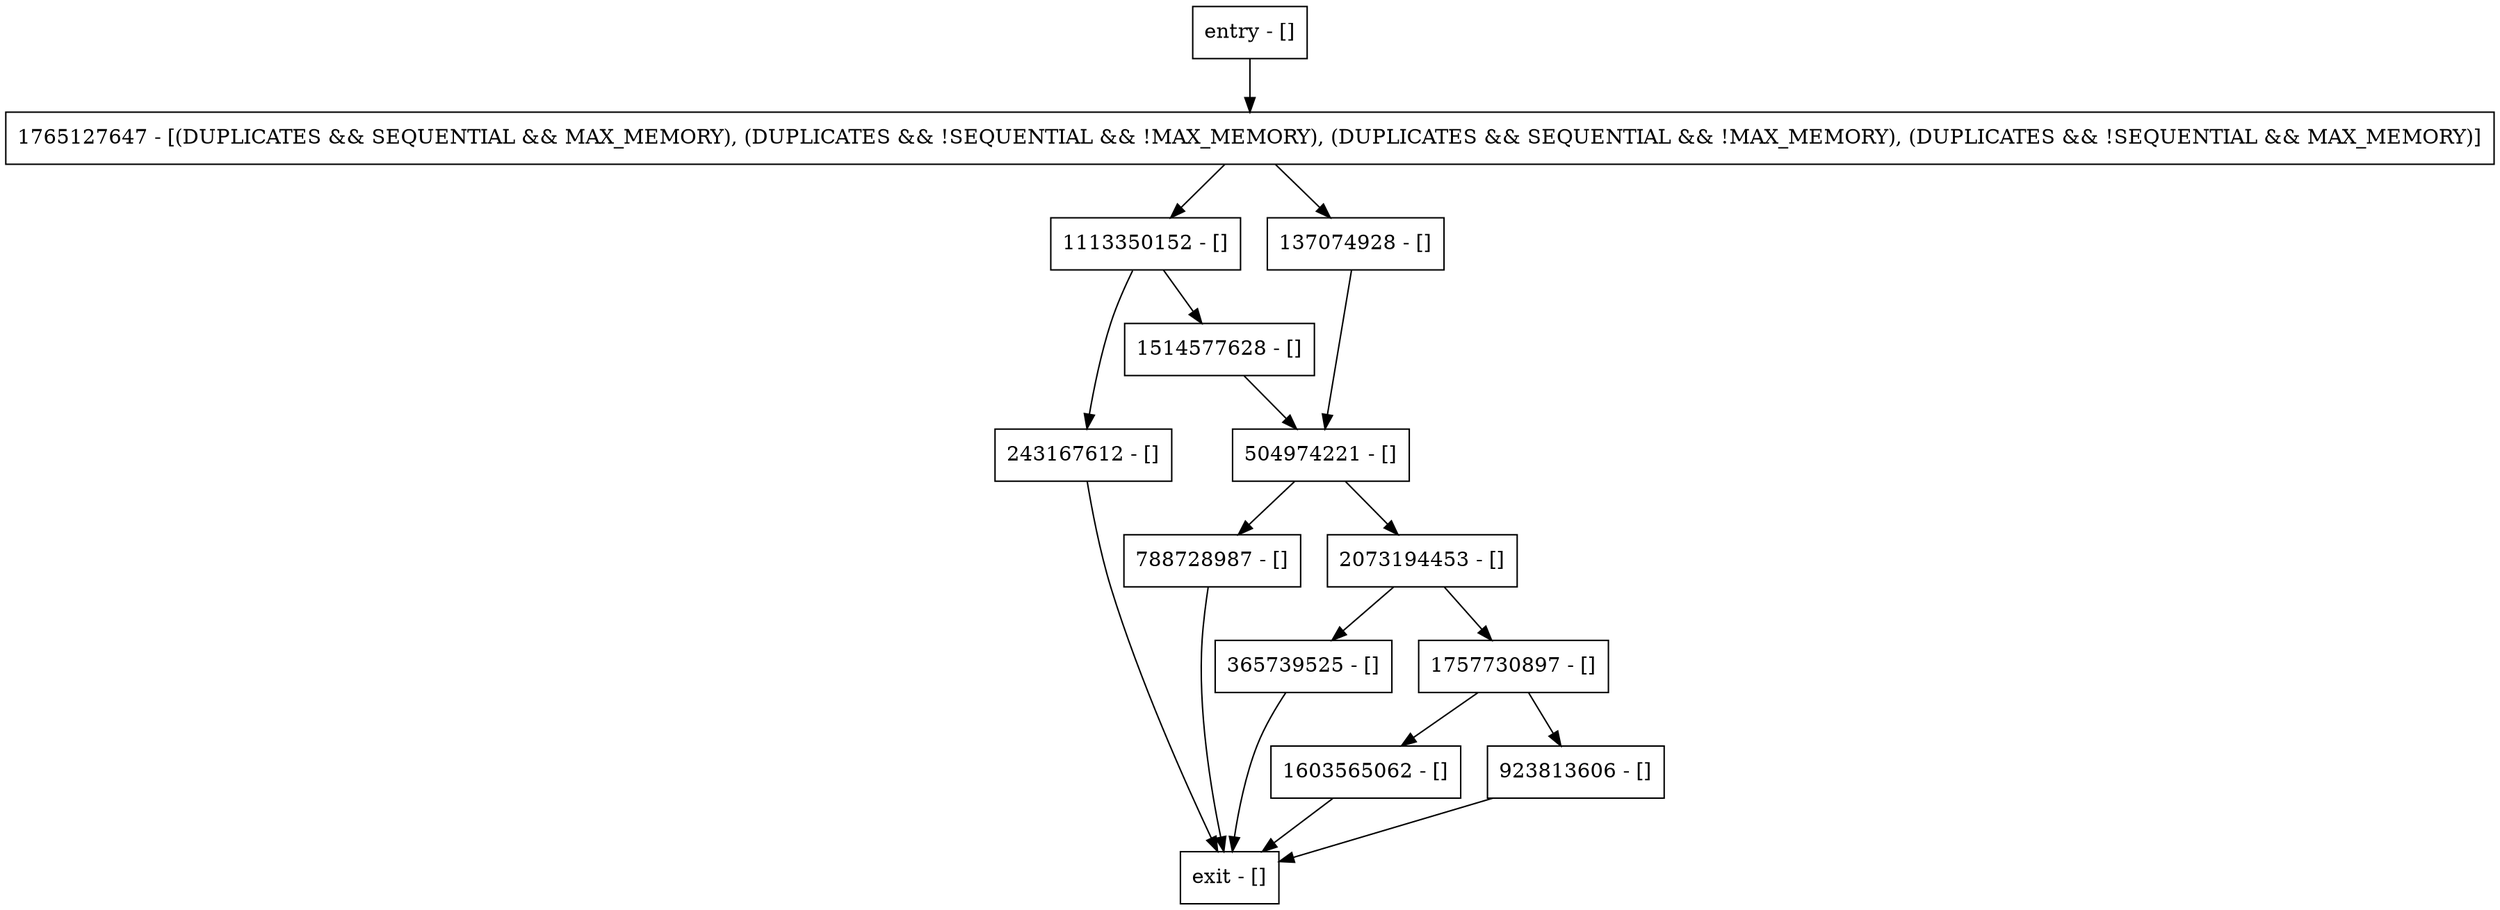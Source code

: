 digraph getWriteIntLength {
node [shape=record];
365739525 [label="365739525 - []"];
2073194453 [label="2073194453 - []"];
1113350152 [label="1113350152 - []"];
1514577628 [label="1514577628 - []"];
1765127647 [label="1765127647 - [(DUPLICATES && SEQUENTIAL && MAX_MEMORY), (DUPLICATES && !SEQUENTIAL && !MAX_MEMORY), (DUPLICATES && SEQUENTIAL && !MAX_MEMORY), (DUPLICATES && !SEQUENTIAL && MAX_MEMORY)]"];
entry [label="entry - []"];
exit [label="exit - []"];
137074928 [label="137074928 - []"];
923813606 [label="923813606 - []"];
1603565062 [label="1603565062 - []"];
788728987 [label="788728987 - []"];
1757730897 [label="1757730897 - []"];
243167612 [label="243167612 - []"];
504974221 [label="504974221 - []"];
entry;
exit;
365739525 -> exit;
2073194453 -> 365739525;
2073194453 -> 1757730897;
1113350152 -> 1514577628;
1113350152 -> 243167612;
1514577628 -> 504974221;
1765127647 -> 137074928;
1765127647 -> 1113350152;
entry -> 1765127647;
137074928 -> 504974221;
923813606 -> exit;
1603565062 -> exit;
788728987 -> exit;
1757730897 -> 923813606;
1757730897 -> 1603565062;
243167612 -> exit;
504974221 -> 2073194453;
504974221 -> 788728987;
}
